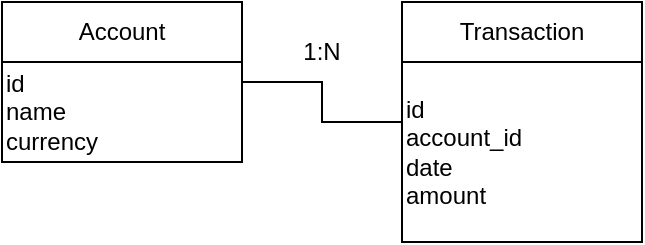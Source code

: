 <mxfile version="21.3.7" type="device">
  <diagram name="Страница 1" id="EZ4I7VkS2-wpPDujZD9Z">
    <mxGraphModel dx="656" dy="354" grid="1" gridSize="10" guides="1" tooltips="1" connect="1" arrows="1" fold="1" page="1" pageScale="1" pageWidth="827" pageHeight="1169" math="0" shadow="0">
      <root>
        <mxCell id="0" />
        <mxCell id="1" parent="0" />
        <mxCell id="fdzjdsh3oz5JiILfP0fA-7" style="edgeStyle=orthogonalEdgeStyle;rounded=0;orthogonalLoop=1;jettySize=auto;html=1;exitX=1;exitY=0.5;exitDx=0;exitDy=0;entryX=0;entryY=0.5;entryDx=0;entryDy=0;endArrow=none;endFill=0;" edge="1" parent="1" source="fdzjdsh3oz5JiILfP0fA-1" target="fdzjdsh3oz5JiILfP0fA-4">
          <mxGeometry relative="1" as="geometry" />
        </mxCell>
        <mxCell id="fdzjdsh3oz5JiILfP0fA-1" value="" style="rounded=0;whiteSpace=wrap;html=1;" vertex="1" parent="1">
          <mxGeometry x="40" y="40" width="120" height="80" as="geometry" />
        </mxCell>
        <mxCell id="fdzjdsh3oz5JiILfP0fA-2" value="&lt;div&gt;id&lt;/div&gt;&lt;div&gt;name&lt;/div&gt;&lt;div&gt;currency&lt;br&gt;&lt;/div&gt;" style="text;html=1;strokeColor=none;fillColor=none;align=left;verticalAlign=middle;whiteSpace=wrap;rounded=0;" vertex="1" parent="1">
          <mxGeometry x="40" y="70" width="120" height="50" as="geometry" />
        </mxCell>
        <mxCell id="fdzjdsh3oz5JiILfP0fA-3" value="Account" style="text;html=1;strokeColor=default;fillColor=none;align=center;verticalAlign=middle;whiteSpace=wrap;rounded=0;" vertex="1" parent="1">
          <mxGeometry x="40" y="40" width="120" height="30" as="geometry" />
        </mxCell>
        <mxCell id="fdzjdsh3oz5JiILfP0fA-4" value="" style="rounded=0;whiteSpace=wrap;html=1;" vertex="1" parent="1">
          <mxGeometry x="240" y="40" width="120" height="120" as="geometry" />
        </mxCell>
        <mxCell id="fdzjdsh3oz5JiILfP0fA-5" value="&lt;div&gt;id&lt;/div&gt;&lt;div&gt;account_id&lt;/div&gt;&lt;div&gt;date&lt;/div&gt;&lt;div&gt;amount&lt;/div&gt;" style="text;html=1;strokeColor=none;fillColor=none;align=left;verticalAlign=middle;whiteSpace=wrap;rounded=0;" vertex="1" parent="1">
          <mxGeometry x="240" y="70" width="120" height="90" as="geometry" />
        </mxCell>
        <mxCell id="fdzjdsh3oz5JiILfP0fA-6" value="Transaction" style="text;html=1;strokeColor=default;fillColor=none;align=center;verticalAlign=middle;whiteSpace=wrap;rounded=0;" vertex="1" parent="1">
          <mxGeometry x="240" y="40" width="120" height="30" as="geometry" />
        </mxCell>
        <mxCell id="fdzjdsh3oz5JiILfP0fA-10" value="1:N" style="text;html=1;strokeColor=none;fillColor=none;align=center;verticalAlign=middle;whiteSpace=wrap;rounded=0;" vertex="1" parent="1">
          <mxGeometry x="170" y="50" width="60" height="30" as="geometry" />
        </mxCell>
      </root>
    </mxGraphModel>
  </diagram>
</mxfile>
